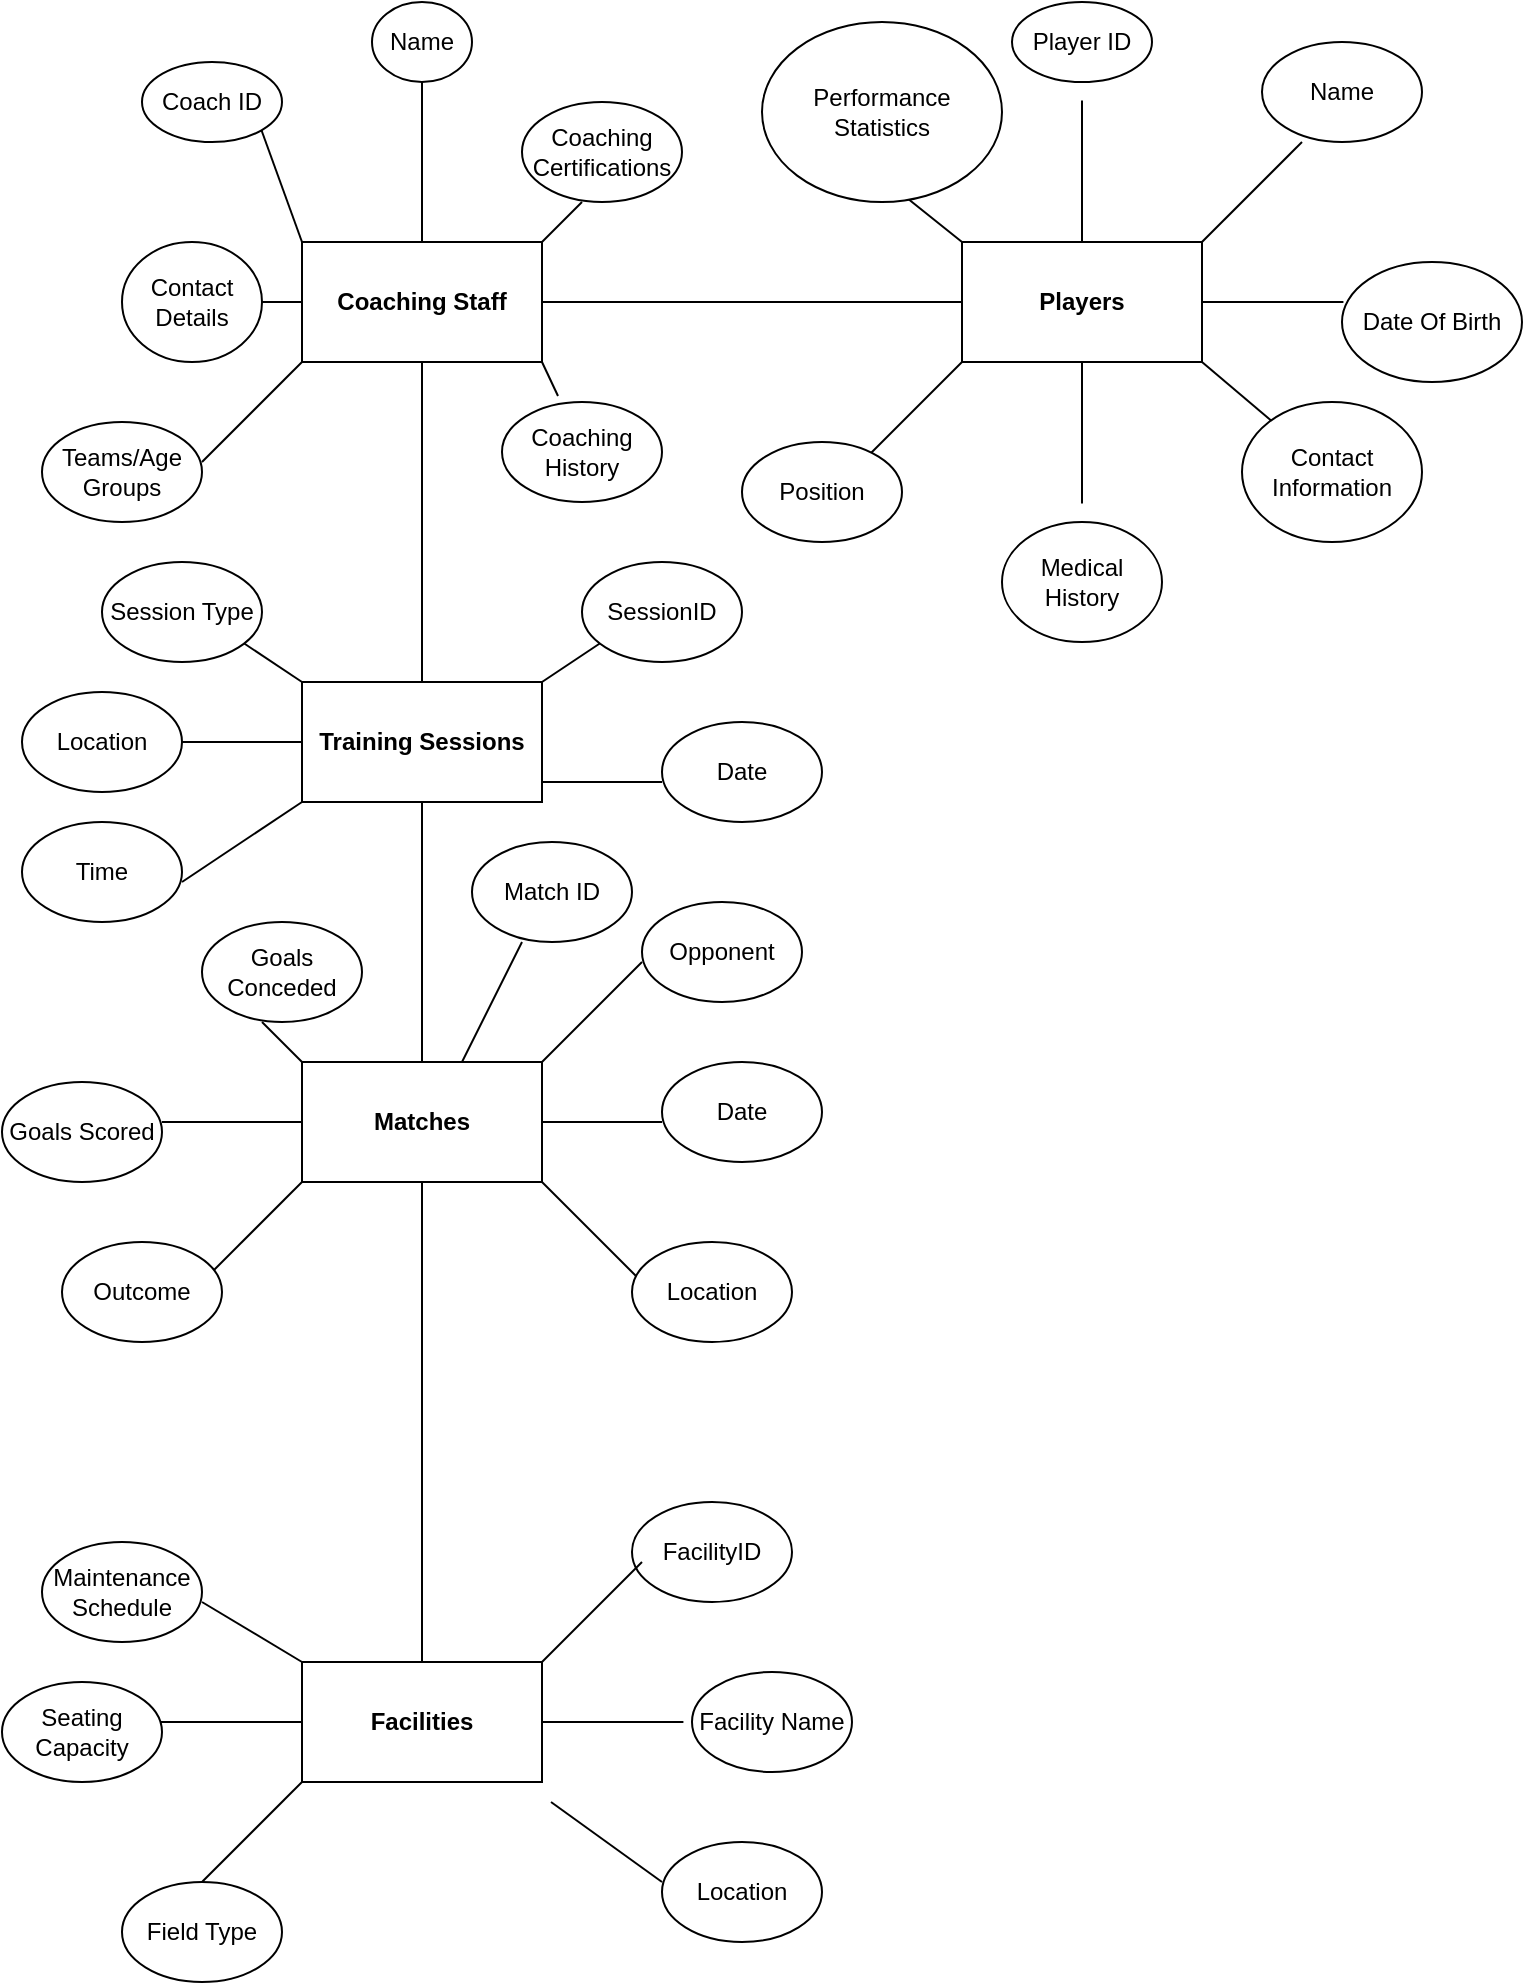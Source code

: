 <mxfile version="24.2.0" type="device">
  <diagram id="R2lEEEUBdFMjLlhIrx00" name="Page-1">
    <mxGraphModel dx="1050" dy="569" grid="1" gridSize="10" guides="1" tooltips="1" connect="1" arrows="1" fold="1" page="1" pageScale="1" pageWidth="850" pageHeight="1100" math="0" shadow="0" extFonts="Permanent Marker^https://fonts.googleapis.com/css?family=Permanent+Marker">
      <root>
        <mxCell id="0" />
        <mxCell id="1" parent="0" />
        <mxCell id="Obp8s70TfMnsPSW9Z73Y-1" value="Players" style="rounded=0;whiteSpace=wrap;html=1;fontFamily=Helvetica;fontStyle=1" vertex="1" parent="1">
          <mxGeometry x="560" y="130" width="120" height="60" as="geometry" />
        </mxCell>
        <mxCell id="Obp8s70TfMnsPSW9Z73Y-2" value="" style="endArrow=none;html=1;rounded=0;" edge="1" parent="1">
          <mxGeometry width="50" height="50" relative="1" as="geometry">
            <mxPoint x="680" y="130" as="sourcePoint" />
            <mxPoint x="730" y="80" as="targetPoint" />
          </mxGeometry>
        </mxCell>
        <mxCell id="Obp8s70TfMnsPSW9Z73Y-3" value="" style="endArrow=none;html=1;rounded=0;" edge="1" parent="1" source="Obp8s70TfMnsPSW9Z73Y-1">
          <mxGeometry width="50" height="50" relative="1" as="geometry">
            <mxPoint x="680" y="210" as="sourcePoint" />
            <mxPoint x="750.711" y="160" as="targetPoint" />
          </mxGeometry>
        </mxCell>
        <mxCell id="Obp8s70TfMnsPSW9Z73Y-4" value="" style="endArrow=none;html=1;rounded=0;entryX=0;entryY=1;entryDx=0;entryDy=0;" edge="1" parent="1" target="Obp8s70TfMnsPSW9Z73Y-1">
          <mxGeometry width="50" height="50" relative="1" as="geometry">
            <mxPoint x="510" y="240" as="sourcePoint" />
            <mxPoint x="560" y="190" as="targetPoint" />
          </mxGeometry>
        </mxCell>
        <mxCell id="Obp8s70TfMnsPSW9Z73Y-5" value="" style="endArrow=none;html=1;rounded=0;" edge="1" parent="1" source="Obp8s70TfMnsPSW9Z73Y-1">
          <mxGeometry width="50" height="50" relative="1" as="geometry">
            <mxPoint x="620" y="240" as="sourcePoint" />
            <mxPoint x="620" y="260.711" as="targetPoint" />
          </mxGeometry>
        </mxCell>
        <mxCell id="Obp8s70TfMnsPSW9Z73Y-6" value="" style="endArrow=none;html=1;rounded=0;" edge="1" parent="1" source="Obp8s70TfMnsPSW9Z73Y-1">
          <mxGeometry width="50" height="50" relative="1" as="geometry">
            <mxPoint x="489.289" y="210" as="sourcePoint" />
            <mxPoint x="350" y="160" as="targetPoint" />
          </mxGeometry>
        </mxCell>
        <mxCell id="Obp8s70TfMnsPSW9Z73Y-7" value="" style="endArrow=none;html=1;rounded=0;" edge="1" parent="1" source="Obp8s70TfMnsPSW9Z73Y-1">
          <mxGeometry width="50" height="50" relative="1" as="geometry">
            <mxPoint x="620" y="109.289" as="sourcePoint" />
            <mxPoint x="620" y="59.289" as="targetPoint" />
          </mxGeometry>
        </mxCell>
        <mxCell id="Obp8s70TfMnsPSW9Z73Y-8" value="" style="endArrow=none;html=1;rounded=0;entryX=0;entryY=0;entryDx=0;entryDy=0;" edge="1" parent="1" target="Obp8s70TfMnsPSW9Z73Y-1">
          <mxGeometry width="50" height="50" relative="1" as="geometry">
            <mxPoint x="510" y="90" as="sourcePoint" />
            <mxPoint x="560" y="90" as="targetPoint" />
          </mxGeometry>
        </mxCell>
        <mxCell id="Obp8s70TfMnsPSW9Z73Y-10" value="" style="endArrow=none;html=1;rounded=0;entryX=1;entryY=1;entryDx=0;entryDy=0;" edge="1" parent="1" source="Obp8s70TfMnsPSW9Z73Y-15" target="Obp8s70TfMnsPSW9Z73Y-1">
          <mxGeometry width="50" height="50" relative="1" as="geometry">
            <mxPoint x="720" y="230" as="sourcePoint" />
            <mxPoint x="730" y="190" as="targetPoint" />
          </mxGeometry>
        </mxCell>
        <mxCell id="Obp8s70TfMnsPSW9Z73Y-11" value="Name" style="ellipse;whiteSpace=wrap;html=1;" vertex="1" parent="1">
          <mxGeometry x="710" y="30" width="80" height="50" as="geometry" />
        </mxCell>
        <mxCell id="Obp8s70TfMnsPSW9Z73Y-12" value="Player ID" style="ellipse;whiteSpace=wrap;html=1;" vertex="1" parent="1">
          <mxGeometry x="585" y="10" width="70" height="40" as="geometry" />
        </mxCell>
        <mxCell id="Obp8s70TfMnsPSW9Z73Y-13" value="Performance Statistics" style="ellipse;whiteSpace=wrap;html=1;" vertex="1" parent="1">
          <mxGeometry x="460" y="20" width="120" height="90" as="geometry" />
        </mxCell>
        <mxCell id="Obp8s70TfMnsPSW9Z73Y-14" value="Date Of Birth" style="ellipse;whiteSpace=wrap;html=1;" vertex="1" parent="1">
          <mxGeometry x="750" y="140" width="90" height="60" as="geometry" />
        </mxCell>
        <mxCell id="Obp8s70TfMnsPSW9Z73Y-15" value="Contact Information" style="ellipse;whiteSpace=wrap;html=1;" vertex="1" parent="1">
          <mxGeometry x="700" y="210" width="90" height="70" as="geometry" />
        </mxCell>
        <mxCell id="Obp8s70TfMnsPSW9Z73Y-16" value="Medical History" style="ellipse;whiteSpace=wrap;html=1;" vertex="1" parent="1">
          <mxGeometry x="580" y="270" width="80" height="60" as="geometry" />
        </mxCell>
        <mxCell id="Obp8s70TfMnsPSW9Z73Y-17" value="Position" style="ellipse;whiteSpace=wrap;html=1;" vertex="1" parent="1">
          <mxGeometry x="450" y="230" width="80" height="50" as="geometry" />
        </mxCell>
        <mxCell id="Obp8s70TfMnsPSW9Z73Y-18" value="&lt;b&gt;Coaching Staff&lt;/b&gt;" style="rounded=0;whiteSpace=wrap;html=1;" vertex="1" parent="1">
          <mxGeometry x="230" y="130" width="120" height="60" as="geometry" />
        </mxCell>
        <mxCell id="Obp8s70TfMnsPSW9Z73Y-19" value="Name" style="ellipse;whiteSpace=wrap;html=1;" vertex="1" parent="1">
          <mxGeometry x="265" y="10" width="50" height="40" as="geometry" />
        </mxCell>
        <mxCell id="Obp8s70TfMnsPSW9Z73Y-20" value="" style="endArrow=none;html=1;rounded=0;entryX=0.5;entryY=1;entryDx=0;entryDy=0;" edge="1" parent="1" source="Obp8s70TfMnsPSW9Z73Y-18" target="Obp8s70TfMnsPSW9Z73Y-19">
          <mxGeometry width="50" height="50" relative="1" as="geometry">
            <mxPoint x="290" y="109.289" as="sourcePoint" />
            <mxPoint x="290" y="110" as="targetPoint" />
          </mxGeometry>
        </mxCell>
        <mxCell id="Obp8s70TfMnsPSW9Z73Y-21" value="Coach ID" style="ellipse;whiteSpace=wrap;html=1;" vertex="1" parent="1">
          <mxGeometry x="150" y="40" width="70" height="40" as="geometry" />
        </mxCell>
        <mxCell id="Obp8s70TfMnsPSW9Z73Y-22" value="" style="endArrow=none;html=1;rounded=0;entryX=0;entryY=0;entryDx=0;entryDy=0;exitX=1;exitY=1;exitDx=0;exitDy=0;" edge="1" parent="1" source="Obp8s70TfMnsPSW9Z73Y-21" target="Obp8s70TfMnsPSW9Z73Y-18">
          <mxGeometry width="50" height="50" relative="1" as="geometry">
            <mxPoint x="200" y="150" as="sourcePoint" />
            <mxPoint x="250" y="100" as="targetPoint" />
          </mxGeometry>
        </mxCell>
        <mxCell id="Obp8s70TfMnsPSW9Z73Y-23" value="Contact Details" style="ellipse;whiteSpace=wrap;html=1;" vertex="1" parent="1">
          <mxGeometry x="140" y="130" width="70" height="60" as="geometry" />
        </mxCell>
        <mxCell id="Obp8s70TfMnsPSW9Z73Y-24" value="" style="endArrow=none;html=1;rounded=0;entryX=0;entryY=0.5;entryDx=0;entryDy=0;" edge="1" parent="1" target="Obp8s70TfMnsPSW9Z73Y-18">
          <mxGeometry width="50" height="50" relative="1" as="geometry">
            <mxPoint x="210" y="160" as="sourcePoint" />
            <mxPoint x="280.711" y="160" as="targetPoint" />
          </mxGeometry>
        </mxCell>
        <mxCell id="Obp8s70TfMnsPSW9Z73Y-25" value="" style="endArrow=none;html=1;rounded=0;" edge="1" parent="1">
          <mxGeometry width="50" height="50" relative="1" as="geometry">
            <mxPoint x="350" y="130" as="sourcePoint" />
            <mxPoint x="370" y="110" as="targetPoint" />
          </mxGeometry>
        </mxCell>
        <mxCell id="Obp8s70TfMnsPSW9Z73Y-26" value="Coaching Certifications" style="ellipse;whiteSpace=wrap;html=1;" vertex="1" parent="1">
          <mxGeometry x="340" y="60" width="80" height="50" as="geometry" />
        </mxCell>
        <mxCell id="Obp8s70TfMnsPSW9Z73Y-27" value="Coaching History" style="ellipse;whiteSpace=wrap;html=1;" vertex="1" parent="1">
          <mxGeometry x="330" y="210" width="80" height="50" as="geometry" />
        </mxCell>
        <mxCell id="Obp8s70TfMnsPSW9Z73Y-28" value="" style="endArrow=none;html=1;rounded=0;exitX=1;exitY=1;exitDx=0;exitDy=0;entryX=0.35;entryY=-0.06;entryDx=0;entryDy=0;entryPerimeter=0;" edge="1" parent="1" source="Obp8s70TfMnsPSW9Z73Y-18" target="Obp8s70TfMnsPSW9Z73Y-27">
          <mxGeometry width="50" height="50" relative="1" as="geometry">
            <mxPoint x="340" y="240" as="sourcePoint" />
            <mxPoint x="390" y="190" as="targetPoint" />
          </mxGeometry>
        </mxCell>
        <mxCell id="Obp8s70TfMnsPSW9Z73Y-29" value="" style="endArrow=none;html=1;rounded=0;" edge="1" parent="1">
          <mxGeometry width="50" height="50" relative="1" as="geometry">
            <mxPoint x="180" y="240" as="sourcePoint" />
            <mxPoint x="230" y="190" as="targetPoint" />
          </mxGeometry>
        </mxCell>
        <mxCell id="Obp8s70TfMnsPSW9Z73Y-30" value="Teams/Age Groups" style="ellipse;whiteSpace=wrap;html=1;" vertex="1" parent="1">
          <mxGeometry x="100" y="220" width="80" height="50" as="geometry" />
        </mxCell>
        <mxCell id="Obp8s70TfMnsPSW9Z73Y-31" value="" style="endArrow=none;html=1;rounded=0;entryX=0.5;entryY=1;entryDx=0;entryDy=0;" edge="1" parent="1" target="Obp8s70TfMnsPSW9Z73Y-18">
          <mxGeometry width="50" height="50" relative="1" as="geometry">
            <mxPoint x="290" y="350" as="sourcePoint" />
            <mxPoint x="300" y="200" as="targetPoint" />
          </mxGeometry>
        </mxCell>
        <mxCell id="Obp8s70TfMnsPSW9Z73Y-32" value="&lt;b&gt;Training Sessions&lt;/b&gt;" style="rounded=0;whiteSpace=wrap;html=1;" vertex="1" parent="1">
          <mxGeometry x="230" y="350" width="120" height="60" as="geometry" />
        </mxCell>
        <mxCell id="Obp8s70TfMnsPSW9Z73Y-33" value="" style="endArrow=none;html=1;rounded=0;entryX=0;entryY=0;entryDx=0;entryDy=0;" edge="1" parent="1" target="Obp8s70TfMnsPSW9Z73Y-32">
          <mxGeometry width="50" height="50" relative="1" as="geometry">
            <mxPoint x="200" y="330" as="sourcePoint" />
            <mxPoint x="240" y="320" as="targetPoint" />
          </mxGeometry>
        </mxCell>
        <mxCell id="Obp8s70TfMnsPSW9Z73Y-34" value="" style="endArrow=none;html=1;rounded=0;" edge="1" parent="1">
          <mxGeometry width="50" height="50" relative="1" as="geometry">
            <mxPoint x="350" y="350" as="sourcePoint" />
            <mxPoint x="380" y="330" as="targetPoint" />
          </mxGeometry>
        </mxCell>
        <mxCell id="Obp8s70TfMnsPSW9Z73Y-35" value="" style="endArrow=none;html=1;rounded=0;" edge="1" parent="1">
          <mxGeometry width="50" height="50" relative="1" as="geometry">
            <mxPoint x="170" y="380" as="sourcePoint" />
            <mxPoint x="230" y="380" as="targetPoint" />
          </mxGeometry>
        </mxCell>
        <mxCell id="Obp8s70TfMnsPSW9Z73Y-36" value="" style="endArrow=none;html=1;rounded=0;" edge="1" parent="1">
          <mxGeometry width="50" height="50" relative="1" as="geometry">
            <mxPoint x="170" y="450" as="sourcePoint" />
            <mxPoint x="230" y="410" as="targetPoint" />
          </mxGeometry>
        </mxCell>
        <mxCell id="Obp8s70TfMnsPSW9Z73Y-37" value="" style="endArrow=none;html=1;rounded=0;" edge="1" parent="1">
          <mxGeometry width="50" height="50" relative="1" as="geometry">
            <mxPoint x="350" y="400" as="sourcePoint" />
            <mxPoint x="410" y="400" as="targetPoint" />
          </mxGeometry>
        </mxCell>
        <mxCell id="Obp8s70TfMnsPSW9Z73Y-38" value="SessionID" style="ellipse;whiteSpace=wrap;html=1;" vertex="1" parent="1">
          <mxGeometry x="370" y="290" width="80" height="50" as="geometry" />
        </mxCell>
        <mxCell id="Obp8s70TfMnsPSW9Z73Y-39" value="Date" style="ellipse;whiteSpace=wrap;html=1;" vertex="1" parent="1">
          <mxGeometry x="410" y="370" width="80" height="50" as="geometry" />
        </mxCell>
        <mxCell id="Obp8s70TfMnsPSW9Z73Y-40" value="Time" style="ellipse;whiteSpace=wrap;html=1;" vertex="1" parent="1">
          <mxGeometry x="90" y="420" width="80" height="50" as="geometry" />
        </mxCell>
        <mxCell id="Obp8s70TfMnsPSW9Z73Y-41" value="Location" style="ellipse;whiteSpace=wrap;html=1;" vertex="1" parent="1">
          <mxGeometry x="90" y="355" width="80" height="50" as="geometry" />
        </mxCell>
        <mxCell id="Obp8s70TfMnsPSW9Z73Y-42" value="Session Type" style="ellipse;whiteSpace=wrap;html=1;" vertex="1" parent="1">
          <mxGeometry x="130" y="290" width="80" height="50" as="geometry" />
        </mxCell>
        <mxCell id="Obp8s70TfMnsPSW9Z73Y-43" value="" style="endArrow=none;html=1;rounded=0;entryX=0.5;entryY=1;entryDx=0;entryDy=0;" edge="1" parent="1" target="Obp8s70TfMnsPSW9Z73Y-32">
          <mxGeometry width="50" height="50" relative="1" as="geometry">
            <mxPoint x="290" y="540" as="sourcePoint" />
            <mxPoint x="300" y="420" as="targetPoint" />
          </mxGeometry>
        </mxCell>
        <mxCell id="Obp8s70TfMnsPSW9Z73Y-44" value="&lt;b&gt;Matches&lt;/b&gt;" style="rounded=0;whiteSpace=wrap;html=1;" vertex="1" parent="1">
          <mxGeometry x="230" y="540" width="120" height="60" as="geometry" />
        </mxCell>
        <mxCell id="Obp8s70TfMnsPSW9Z73Y-45" value="" style="endArrow=none;html=1;rounded=0;" edge="1" parent="1">
          <mxGeometry width="50" height="50" relative="1" as="geometry">
            <mxPoint x="350" y="540" as="sourcePoint" />
            <mxPoint x="400" y="490" as="targetPoint" />
          </mxGeometry>
        </mxCell>
        <mxCell id="Obp8s70TfMnsPSW9Z73Y-46" value="" style="endArrow=none;html=1;rounded=0;exitX=1;exitY=0.5;exitDx=0;exitDy=0;" edge="1" parent="1" source="Obp8s70TfMnsPSW9Z73Y-44">
          <mxGeometry width="50" height="50" relative="1" as="geometry">
            <mxPoint x="350" y="580" as="sourcePoint" />
            <mxPoint x="410" y="570" as="targetPoint" />
          </mxGeometry>
        </mxCell>
        <mxCell id="Obp8s70TfMnsPSW9Z73Y-47" value="" style="endArrow=none;html=1;rounded=0;" edge="1" parent="1">
          <mxGeometry width="50" height="50" relative="1" as="geometry">
            <mxPoint x="400" y="650" as="sourcePoint" />
            <mxPoint x="350" y="600" as="targetPoint" />
          </mxGeometry>
        </mxCell>
        <mxCell id="Obp8s70TfMnsPSW9Z73Y-48" value="" style="endArrow=none;html=1;rounded=0;" edge="1" parent="1">
          <mxGeometry width="50" height="50" relative="1" as="geometry">
            <mxPoint x="210" y="520" as="sourcePoint" />
            <mxPoint x="230" y="540" as="targetPoint" />
          </mxGeometry>
        </mxCell>
        <mxCell id="Obp8s70TfMnsPSW9Z73Y-49" value="" style="endArrow=none;html=1;rounded=0;" edge="1" parent="1">
          <mxGeometry width="50" height="50" relative="1" as="geometry">
            <mxPoint x="180" y="650" as="sourcePoint" />
            <mxPoint x="230" y="600" as="targetPoint" />
          </mxGeometry>
        </mxCell>
        <mxCell id="Obp8s70TfMnsPSW9Z73Y-50" value="" style="endArrow=none;html=1;rounded=0;" edge="1" parent="1">
          <mxGeometry width="50" height="50" relative="1" as="geometry">
            <mxPoint x="160" y="570" as="sourcePoint" />
            <mxPoint x="230" y="570" as="targetPoint" />
          </mxGeometry>
        </mxCell>
        <mxCell id="Obp8s70TfMnsPSW9Z73Y-51" value="" style="endArrow=none;html=1;rounded=0;" edge="1" parent="1">
          <mxGeometry width="50" height="50" relative="1" as="geometry">
            <mxPoint x="310" y="540" as="sourcePoint" />
            <mxPoint x="340" y="480" as="targetPoint" />
          </mxGeometry>
        </mxCell>
        <mxCell id="Obp8s70TfMnsPSW9Z73Y-52" value="Outcome" style="ellipse;whiteSpace=wrap;html=1;" vertex="1" parent="1">
          <mxGeometry x="110" y="630" width="80" height="50" as="geometry" />
        </mxCell>
        <mxCell id="Obp8s70TfMnsPSW9Z73Y-53" value="Goals Scored" style="ellipse;whiteSpace=wrap;html=1;" vertex="1" parent="1">
          <mxGeometry x="80" y="550" width="80" height="50" as="geometry" />
        </mxCell>
        <mxCell id="Obp8s70TfMnsPSW9Z73Y-54" value="Goals Conceded" style="ellipse;whiteSpace=wrap;html=1;" vertex="1" parent="1">
          <mxGeometry x="180" y="470" width="80" height="50" as="geometry" />
        </mxCell>
        <mxCell id="Obp8s70TfMnsPSW9Z73Y-55" value="Location" style="ellipse;whiteSpace=wrap;html=1;" vertex="1" parent="1">
          <mxGeometry x="395" y="630" width="80" height="50" as="geometry" />
        </mxCell>
        <mxCell id="Obp8s70TfMnsPSW9Z73Y-56" value="Date" style="ellipse;whiteSpace=wrap;html=1;" vertex="1" parent="1">
          <mxGeometry x="410" y="540" width="80" height="50" as="geometry" />
        </mxCell>
        <mxCell id="Obp8s70TfMnsPSW9Z73Y-57" value="Opponent" style="ellipse;whiteSpace=wrap;html=1;" vertex="1" parent="1">
          <mxGeometry x="400" y="460" width="80" height="50" as="geometry" />
        </mxCell>
        <mxCell id="Obp8s70TfMnsPSW9Z73Y-58" value="Match ID" style="ellipse;whiteSpace=wrap;html=1;" vertex="1" parent="1">
          <mxGeometry x="315" y="430" width="80" height="50" as="geometry" />
        </mxCell>
        <mxCell id="Obp8s70TfMnsPSW9Z73Y-59" value="" style="endArrow=none;html=1;rounded=0;" edge="1" parent="1">
          <mxGeometry width="50" height="50" relative="1" as="geometry">
            <mxPoint x="290" y="840" as="sourcePoint" />
            <mxPoint x="290" y="600" as="targetPoint" />
          </mxGeometry>
        </mxCell>
        <mxCell id="Obp8s70TfMnsPSW9Z73Y-60" value="&lt;b&gt;Facilities&lt;/b&gt;" style="rounded=0;whiteSpace=wrap;html=1;" vertex="1" parent="1">
          <mxGeometry x="230" y="840" width="120" height="60" as="geometry" />
        </mxCell>
        <mxCell id="Obp8s70TfMnsPSW9Z73Y-61" value="Field Type" style="ellipse;whiteSpace=wrap;html=1;" vertex="1" parent="1">
          <mxGeometry x="140" y="950" width="80" height="50" as="geometry" />
        </mxCell>
        <mxCell id="Obp8s70TfMnsPSW9Z73Y-62" value="Seating Capacity" style="ellipse;whiteSpace=wrap;html=1;" vertex="1" parent="1">
          <mxGeometry x="80" y="850" width="80" height="50" as="geometry" />
        </mxCell>
        <mxCell id="Obp8s70TfMnsPSW9Z73Y-63" value="Maintenance Schedule" style="ellipse;whiteSpace=wrap;html=1;" vertex="1" parent="1">
          <mxGeometry x="100" y="780" width="80" height="50" as="geometry" />
        </mxCell>
        <mxCell id="Obp8s70TfMnsPSW9Z73Y-64" value="Location" style="ellipse;whiteSpace=wrap;html=1;" vertex="1" parent="1">
          <mxGeometry x="410" y="930" width="80" height="50" as="geometry" />
        </mxCell>
        <mxCell id="Obp8s70TfMnsPSW9Z73Y-65" value="Facility Name" style="ellipse;whiteSpace=wrap;html=1;" vertex="1" parent="1">
          <mxGeometry x="425" y="845" width="80" height="50" as="geometry" />
        </mxCell>
        <mxCell id="Obp8s70TfMnsPSW9Z73Y-66" value="FacilityID" style="ellipse;whiteSpace=wrap;html=1;" vertex="1" parent="1">
          <mxGeometry x="395" y="760" width="80" height="50" as="geometry" />
        </mxCell>
        <mxCell id="Obp8s70TfMnsPSW9Z73Y-67" value="" style="endArrow=none;html=1;rounded=0;" edge="1" parent="1">
          <mxGeometry width="50" height="50" relative="1" as="geometry">
            <mxPoint x="350" y="840" as="sourcePoint" />
            <mxPoint x="400" y="790" as="targetPoint" />
          </mxGeometry>
        </mxCell>
        <mxCell id="Obp8s70TfMnsPSW9Z73Y-68" value="" style="endArrow=none;html=1;rounded=0;" edge="1" parent="1" source="Obp8s70TfMnsPSW9Z73Y-60">
          <mxGeometry width="50" height="50" relative="1" as="geometry">
            <mxPoint x="350" y="920" as="sourcePoint" />
            <mxPoint x="420.711" y="870" as="targetPoint" />
          </mxGeometry>
        </mxCell>
        <mxCell id="Obp8s70TfMnsPSW9Z73Y-70" value="" style="endArrow=none;html=1;rounded=0;" edge="1" parent="1" source="Obp8s70TfMnsPSW9Z73Y-60">
          <mxGeometry width="50" height="50" relative="1" as="geometry">
            <mxPoint x="159.289" y="920" as="sourcePoint" />
            <mxPoint x="159.289" y="870" as="targetPoint" />
          </mxGeometry>
        </mxCell>
        <mxCell id="Obp8s70TfMnsPSW9Z73Y-71" value="" style="endArrow=none;html=1;rounded=0;" edge="1" parent="1">
          <mxGeometry width="50" height="50" relative="1" as="geometry">
            <mxPoint x="180" y="950" as="sourcePoint" />
            <mxPoint x="230" y="900" as="targetPoint" />
          </mxGeometry>
        </mxCell>
        <mxCell id="Obp8s70TfMnsPSW9Z73Y-72" value="" style="endArrow=none;html=1;rounded=0;entryX=0;entryY=0;entryDx=0;entryDy=0;" edge="1" parent="1" target="Obp8s70TfMnsPSW9Z73Y-60">
          <mxGeometry width="50" height="50" relative="1" as="geometry">
            <mxPoint x="180" y="810" as="sourcePoint" />
            <mxPoint x="230" y="800" as="targetPoint" />
          </mxGeometry>
        </mxCell>
        <mxCell id="Obp8s70TfMnsPSW9Z73Y-73" value="" style="endArrow=none;html=1;rounded=0;" edge="1" parent="1">
          <mxGeometry width="50" height="50" relative="1" as="geometry">
            <mxPoint x="354.5" y="910" as="sourcePoint" />
            <mxPoint x="410" y="950" as="targetPoint" />
          </mxGeometry>
        </mxCell>
      </root>
    </mxGraphModel>
  </diagram>
</mxfile>
